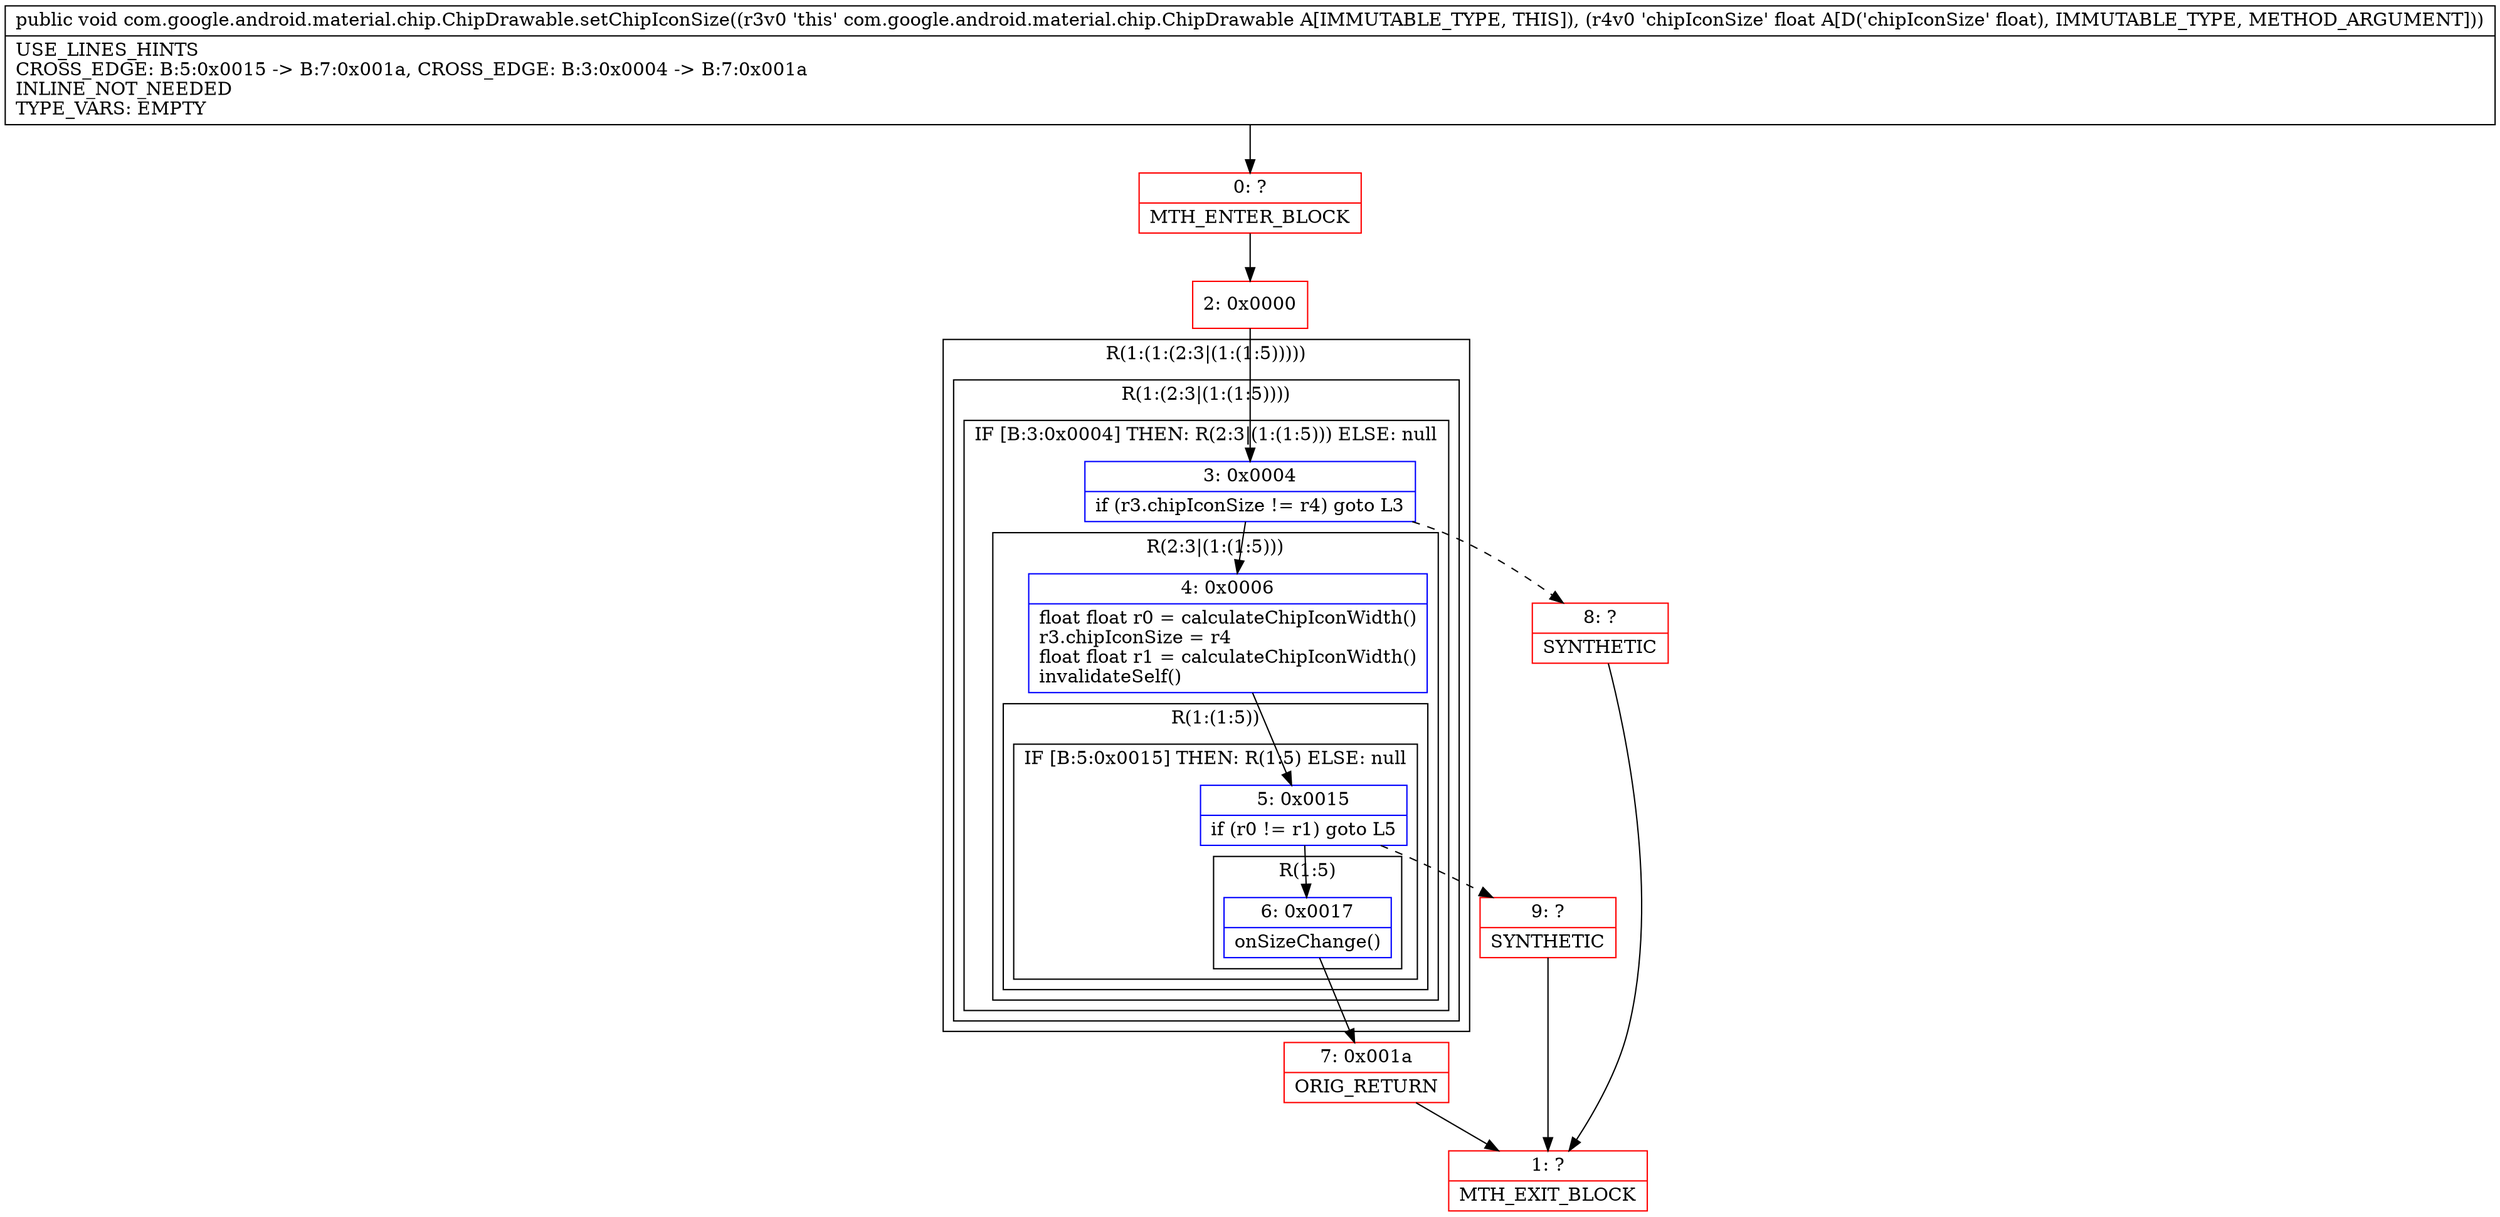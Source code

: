digraph "CFG forcom.google.android.material.chip.ChipDrawable.setChipIconSize(F)V" {
subgraph cluster_Region_922354743 {
label = "R(1:(1:(2:3|(1:(1:5)))))";
node [shape=record,color=blue];
subgraph cluster_Region_253392746 {
label = "R(1:(2:3|(1:(1:5))))";
node [shape=record,color=blue];
subgraph cluster_IfRegion_33527955 {
label = "IF [B:3:0x0004] THEN: R(2:3|(1:(1:5))) ELSE: null";
node [shape=record,color=blue];
Node_3 [shape=record,label="{3\:\ 0x0004|if (r3.chipIconSize != r4) goto L3\l}"];
subgraph cluster_Region_443729963 {
label = "R(2:3|(1:(1:5)))";
node [shape=record,color=blue];
Node_4 [shape=record,label="{4\:\ 0x0006|float float r0 = calculateChipIconWidth()\lr3.chipIconSize = r4\lfloat float r1 = calculateChipIconWidth()\linvalidateSelf()\l}"];
subgraph cluster_Region_1363288452 {
label = "R(1:(1:5))";
node [shape=record,color=blue];
subgraph cluster_IfRegion_1305520401 {
label = "IF [B:5:0x0015] THEN: R(1:5) ELSE: null";
node [shape=record,color=blue];
Node_5 [shape=record,label="{5\:\ 0x0015|if (r0 != r1) goto L5\l}"];
subgraph cluster_Region_931093543 {
label = "R(1:5)";
node [shape=record,color=blue];
Node_6 [shape=record,label="{6\:\ 0x0017|onSizeChange()\l}"];
}
}
}
}
}
}
}
Node_0 [shape=record,color=red,label="{0\:\ ?|MTH_ENTER_BLOCK\l}"];
Node_2 [shape=record,color=red,label="{2\:\ 0x0000}"];
Node_7 [shape=record,color=red,label="{7\:\ 0x001a|ORIG_RETURN\l}"];
Node_1 [shape=record,color=red,label="{1\:\ ?|MTH_EXIT_BLOCK\l}"];
Node_9 [shape=record,color=red,label="{9\:\ ?|SYNTHETIC\l}"];
Node_8 [shape=record,color=red,label="{8\:\ ?|SYNTHETIC\l}"];
MethodNode[shape=record,label="{public void com.google.android.material.chip.ChipDrawable.setChipIconSize((r3v0 'this' com.google.android.material.chip.ChipDrawable A[IMMUTABLE_TYPE, THIS]), (r4v0 'chipIconSize' float A[D('chipIconSize' float), IMMUTABLE_TYPE, METHOD_ARGUMENT]))  | USE_LINES_HINTS\lCROSS_EDGE: B:5:0x0015 \-\> B:7:0x001a, CROSS_EDGE: B:3:0x0004 \-\> B:7:0x001a\lINLINE_NOT_NEEDED\lTYPE_VARS: EMPTY\l}"];
MethodNode -> Node_0;Node_3 -> Node_4;
Node_3 -> Node_8[style=dashed];
Node_4 -> Node_5;
Node_5 -> Node_6;
Node_5 -> Node_9[style=dashed];
Node_6 -> Node_7;
Node_0 -> Node_2;
Node_2 -> Node_3;
Node_7 -> Node_1;
Node_9 -> Node_1;
Node_8 -> Node_1;
}

